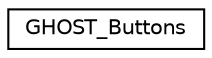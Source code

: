digraph G
{
  edge [fontname="Helvetica",fontsize="10",labelfontname="Helvetica",labelfontsize="10"];
  node [fontname="Helvetica",fontsize="10",shape=record];
  rankdir=LR;
  Node1 [label="GHOST_Buttons",height=0.2,width=0.4,color="black", fillcolor="white", style="filled",URL="$d7/df1/structGHOST__Buttons.html"];
}
